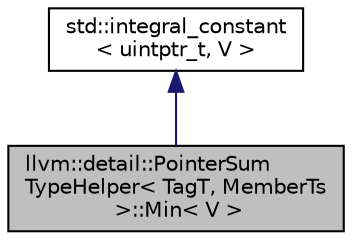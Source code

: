 digraph "llvm::detail::PointerSumTypeHelper&lt; TagT, MemberTs &gt;::Min&lt; V &gt;"
{
 // LATEX_PDF_SIZE
  bgcolor="transparent";
  edge [fontname="Helvetica",fontsize="10",labelfontname="Helvetica",labelfontsize="10"];
  node [fontname="Helvetica",fontsize="10",shape="box"];
  Node1 [label="llvm::detail::PointerSum\lTypeHelper\< TagT, MemberTs\l \>::Min\< V \>",height=0.2,width=0.4,color="black", fillcolor="grey75", style="filled", fontcolor="black",tooltip=" "];
  Node2 -> Node1 [dir="back",color="midnightblue",fontsize="10",style="solid",fontname="Helvetica"];
  Node2 [label="std::integral_constant\l\< uintptr_t, V \>",height=0.2,width=0.4,color="black",tooltip=" "];
}
